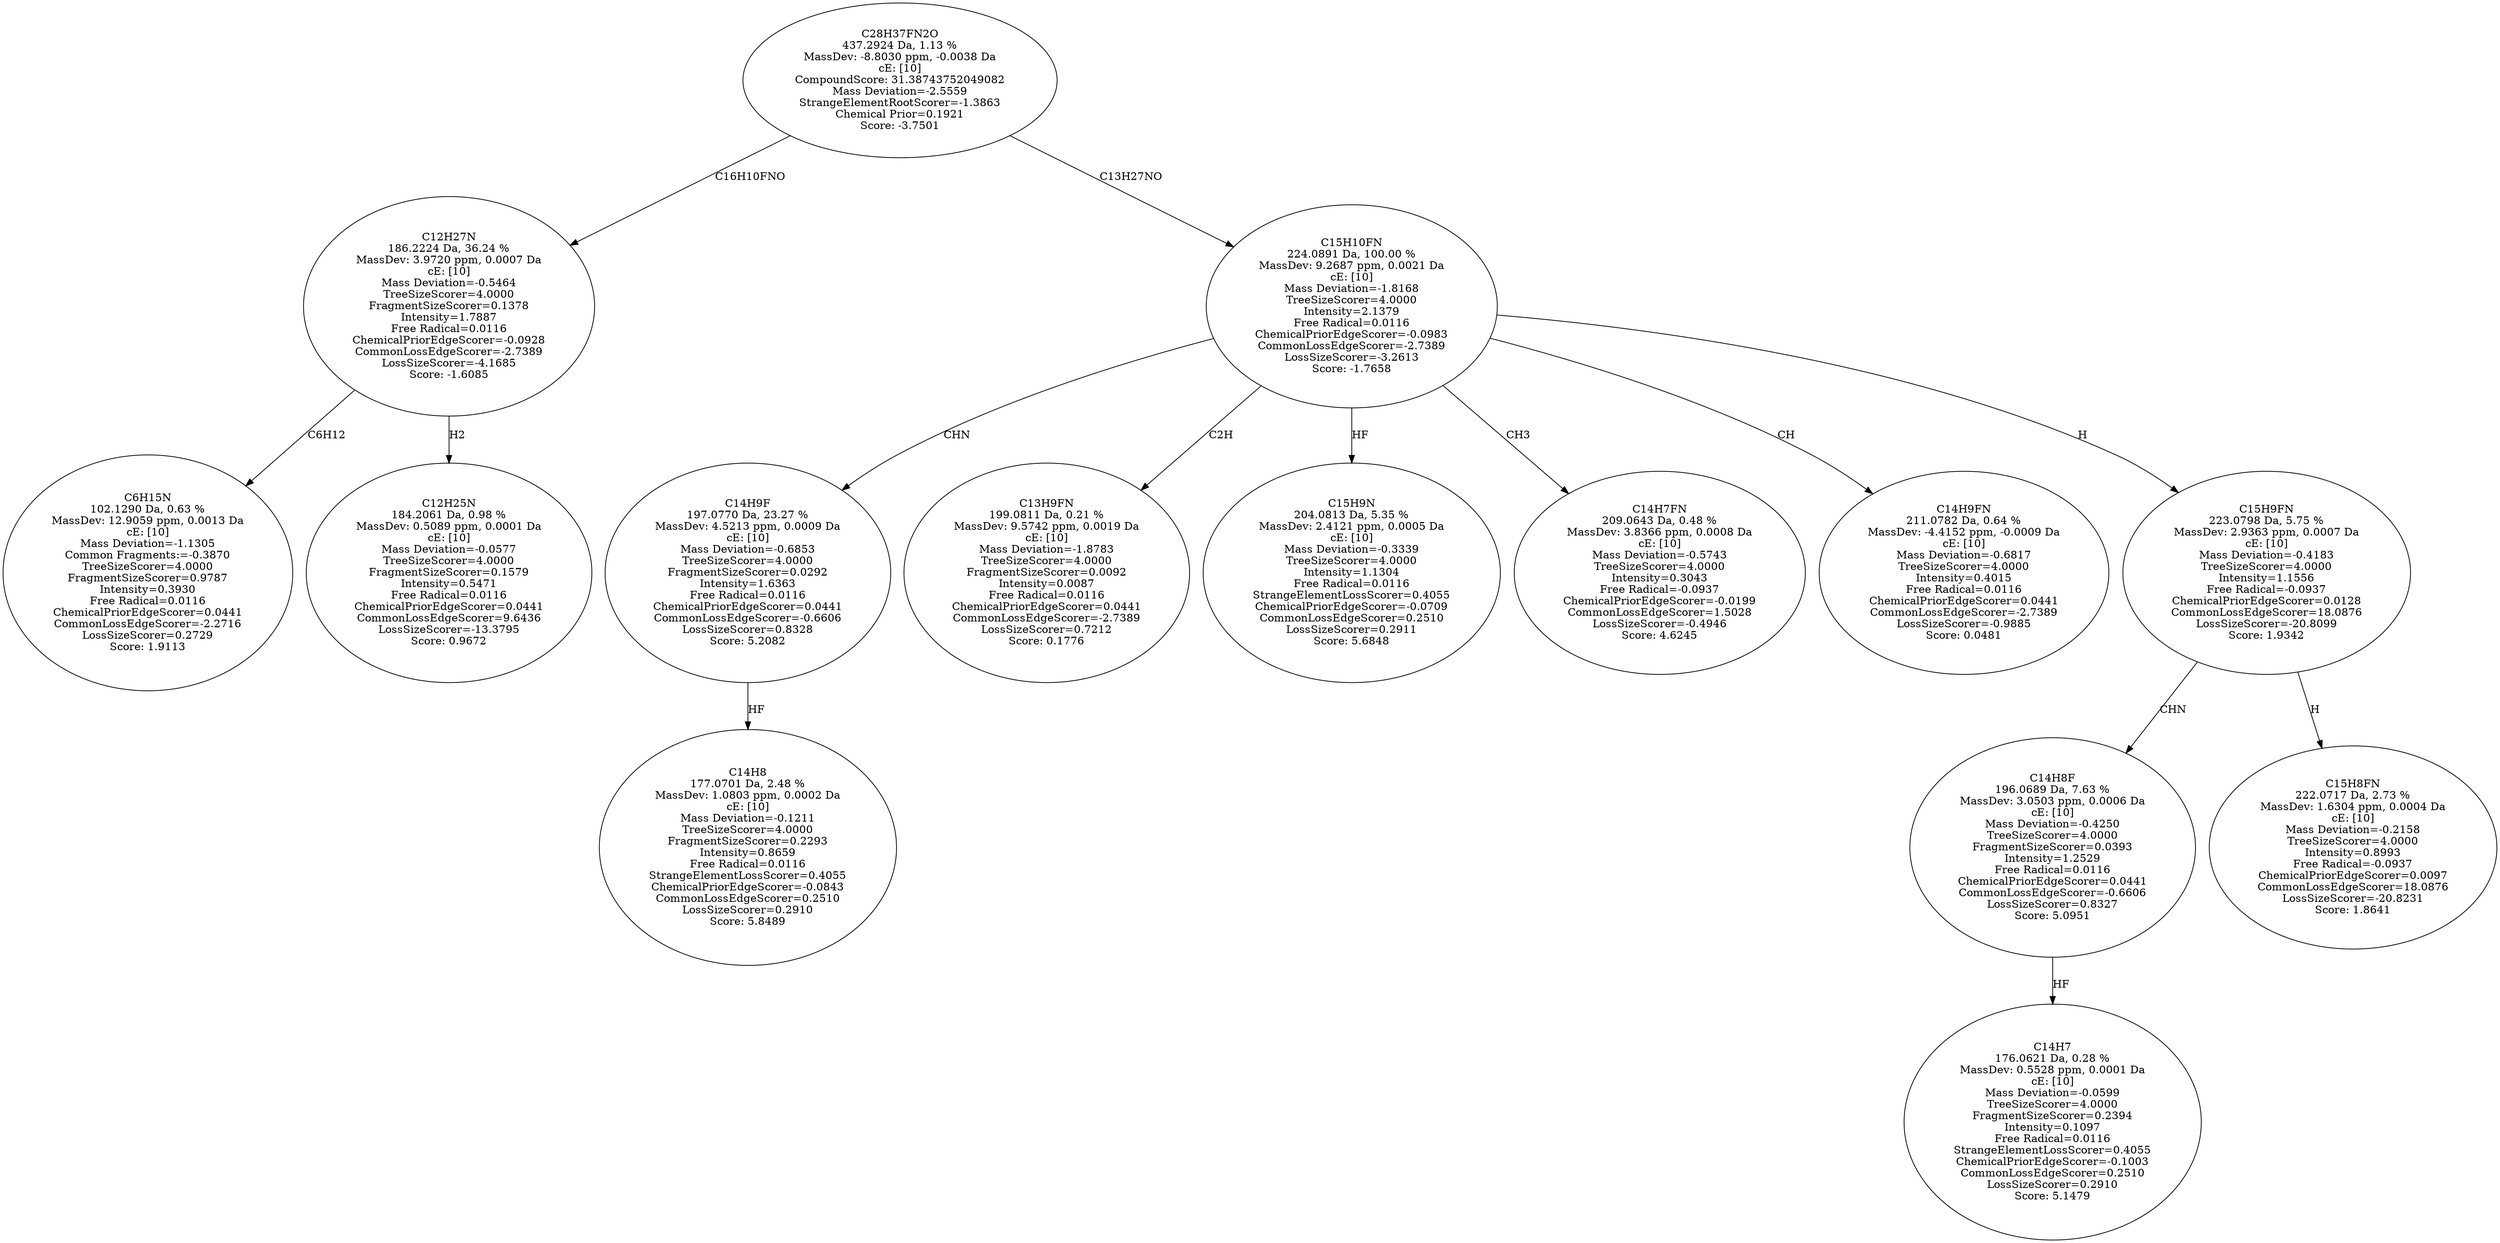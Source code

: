 strict digraph {
v1 [label="C6H15N\n102.1290 Da, 0.63 %\nMassDev: 12.9059 ppm, 0.0013 Da\ncE: [10]\nMass Deviation=-1.1305\nCommon Fragments:=-0.3870\nTreeSizeScorer=4.0000\nFragmentSizeScorer=0.9787\nIntensity=0.3930\nFree Radical=0.0116\nChemicalPriorEdgeScorer=0.0441\nCommonLossEdgeScorer=-2.2716\nLossSizeScorer=0.2729\nScore: 1.9113"];
v2 [label="C12H25N\n184.2061 Da, 0.98 %\nMassDev: 0.5089 ppm, 0.0001 Da\ncE: [10]\nMass Deviation=-0.0577\nTreeSizeScorer=4.0000\nFragmentSizeScorer=0.1579\nIntensity=0.5471\nFree Radical=0.0116\nChemicalPriorEdgeScorer=0.0441\nCommonLossEdgeScorer=9.6436\nLossSizeScorer=-13.3795\nScore: 0.9672"];
v3 [label="C12H27N\n186.2224 Da, 36.24 %\nMassDev: 3.9720 ppm, 0.0007 Da\ncE: [10]\nMass Deviation=-0.5464\nTreeSizeScorer=4.0000\nFragmentSizeScorer=0.1378\nIntensity=1.7887\nFree Radical=0.0116\nChemicalPriorEdgeScorer=-0.0928\nCommonLossEdgeScorer=-2.7389\nLossSizeScorer=-4.1685\nScore: -1.6085"];
v4 [label="C14H8\n177.0701 Da, 2.48 %\nMassDev: 1.0803 ppm, 0.0002 Da\ncE: [10]\nMass Deviation=-0.1211\nTreeSizeScorer=4.0000\nFragmentSizeScorer=0.2293\nIntensity=0.8659\nFree Radical=0.0116\nStrangeElementLossScorer=0.4055\nChemicalPriorEdgeScorer=-0.0843\nCommonLossEdgeScorer=0.2510\nLossSizeScorer=0.2910\nScore: 5.8489"];
v5 [label="C14H9F\n197.0770 Da, 23.27 %\nMassDev: 4.5213 ppm, 0.0009 Da\ncE: [10]\nMass Deviation=-0.6853\nTreeSizeScorer=4.0000\nFragmentSizeScorer=0.0292\nIntensity=1.6363\nFree Radical=0.0116\nChemicalPriorEdgeScorer=0.0441\nCommonLossEdgeScorer=-0.6606\nLossSizeScorer=0.8328\nScore: 5.2082"];
v6 [label="C13H9FN\n199.0811 Da, 0.21 %\nMassDev: 9.5742 ppm, 0.0019 Da\ncE: [10]\nMass Deviation=-1.8783\nTreeSizeScorer=4.0000\nFragmentSizeScorer=0.0092\nIntensity=0.0087\nFree Radical=0.0116\nChemicalPriorEdgeScorer=0.0441\nCommonLossEdgeScorer=-2.7389\nLossSizeScorer=0.7212\nScore: 0.1776"];
v7 [label="C15H9N\n204.0813 Da, 5.35 %\nMassDev: 2.4121 ppm, 0.0005 Da\ncE: [10]\nMass Deviation=-0.3339\nTreeSizeScorer=4.0000\nIntensity=1.1304\nFree Radical=0.0116\nStrangeElementLossScorer=0.4055\nChemicalPriorEdgeScorer=-0.0709\nCommonLossEdgeScorer=0.2510\nLossSizeScorer=0.2911\nScore: 5.6848"];
v8 [label="C14H7FN\n209.0643 Da, 0.48 %\nMassDev: 3.8366 ppm, 0.0008 Da\ncE: [10]\nMass Deviation=-0.5743\nTreeSizeScorer=4.0000\nIntensity=0.3043\nFree Radical=-0.0937\nChemicalPriorEdgeScorer=-0.0199\nCommonLossEdgeScorer=1.5028\nLossSizeScorer=-0.4946\nScore: 4.6245"];
v9 [label="C14H9FN\n211.0782 Da, 0.64 %\nMassDev: -4.4152 ppm, -0.0009 Da\ncE: [10]\nMass Deviation=-0.6817\nTreeSizeScorer=4.0000\nIntensity=0.4015\nFree Radical=0.0116\nChemicalPriorEdgeScorer=0.0441\nCommonLossEdgeScorer=-2.7389\nLossSizeScorer=-0.9885\nScore: 0.0481"];
v10 [label="C14H7\n176.0621 Da, 0.28 %\nMassDev: 0.5528 ppm, 0.0001 Da\ncE: [10]\nMass Deviation=-0.0599\nTreeSizeScorer=4.0000\nFragmentSizeScorer=0.2394\nIntensity=0.1097\nFree Radical=0.0116\nStrangeElementLossScorer=0.4055\nChemicalPriorEdgeScorer=-0.1003\nCommonLossEdgeScorer=0.2510\nLossSizeScorer=0.2910\nScore: 5.1479"];
v11 [label="C14H8F\n196.0689 Da, 7.63 %\nMassDev: 3.0503 ppm, 0.0006 Da\ncE: [10]\nMass Deviation=-0.4250\nTreeSizeScorer=4.0000\nFragmentSizeScorer=0.0393\nIntensity=1.2529\nFree Radical=0.0116\nChemicalPriorEdgeScorer=0.0441\nCommonLossEdgeScorer=-0.6606\nLossSizeScorer=0.8327\nScore: 5.0951"];
v12 [label="C15H8FN\n222.0717 Da, 2.73 %\nMassDev: 1.6304 ppm, 0.0004 Da\ncE: [10]\nMass Deviation=-0.2158\nTreeSizeScorer=4.0000\nIntensity=0.8993\nFree Radical=-0.0937\nChemicalPriorEdgeScorer=0.0097\nCommonLossEdgeScorer=18.0876\nLossSizeScorer=-20.8231\nScore: 1.8641"];
v13 [label="C15H9FN\n223.0798 Da, 5.75 %\nMassDev: 2.9363 ppm, 0.0007 Da\ncE: [10]\nMass Deviation=-0.4183\nTreeSizeScorer=4.0000\nIntensity=1.1556\nFree Radical=-0.0937\nChemicalPriorEdgeScorer=0.0128\nCommonLossEdgeScorer=18.0876\nLossSizeScorer=-20.8099\nScore: 1.9342"];
v14 [label="C15H10FN\n224.0891 Da, 100.00 %\nMassDev: 9.2687 ppm, 0.0021 Da\ncE: [10]\nMass Deviation=-1.8168\nTreeSizeScorer=4.0000\nIntensity=2.1379\nFree Radical=0.0116\nChemicalPriorEdgeScorer=-0.0983\nCommonLossEdgeScorer=-2.7389\nLossSizeScorer=-3.2613\nScore: -1.7658"];
v15 [label="C28H37FN2O\n437.2924 Da, 1.13 %\nMassDev: -8.8030 ppm, -0.0038 Da\ncE: [10]\nCompoundScore: 31.38743752049082\nMass Deviation=-2.5559\nStrangeElementRootScorer=-1.3863\nChemical Prior=0.1921\nScore: -3.7501"];
v3 -> v1 [label="C6H12"];
v3 -> v2 [label="H2"];
v15 -> v3 [label="C16H10FNO"];
v5 -> v4 [label="HF"];
v14 -> v5 [label="CHN"];
v14 -> v6 [label="C2H"];
v14 -> v7 [label="HF"];
v14 -> v8 [label="CH3"];
v14 -> v9 [label="CH"];
v11 -> v10 [label="HF"];
v13 -> v11 [label="CHN"];
v13 -> v12 [label="H"];
v14 -> v13 [label="H"];
v15 -> v14 [label="C13H27NO"];
}